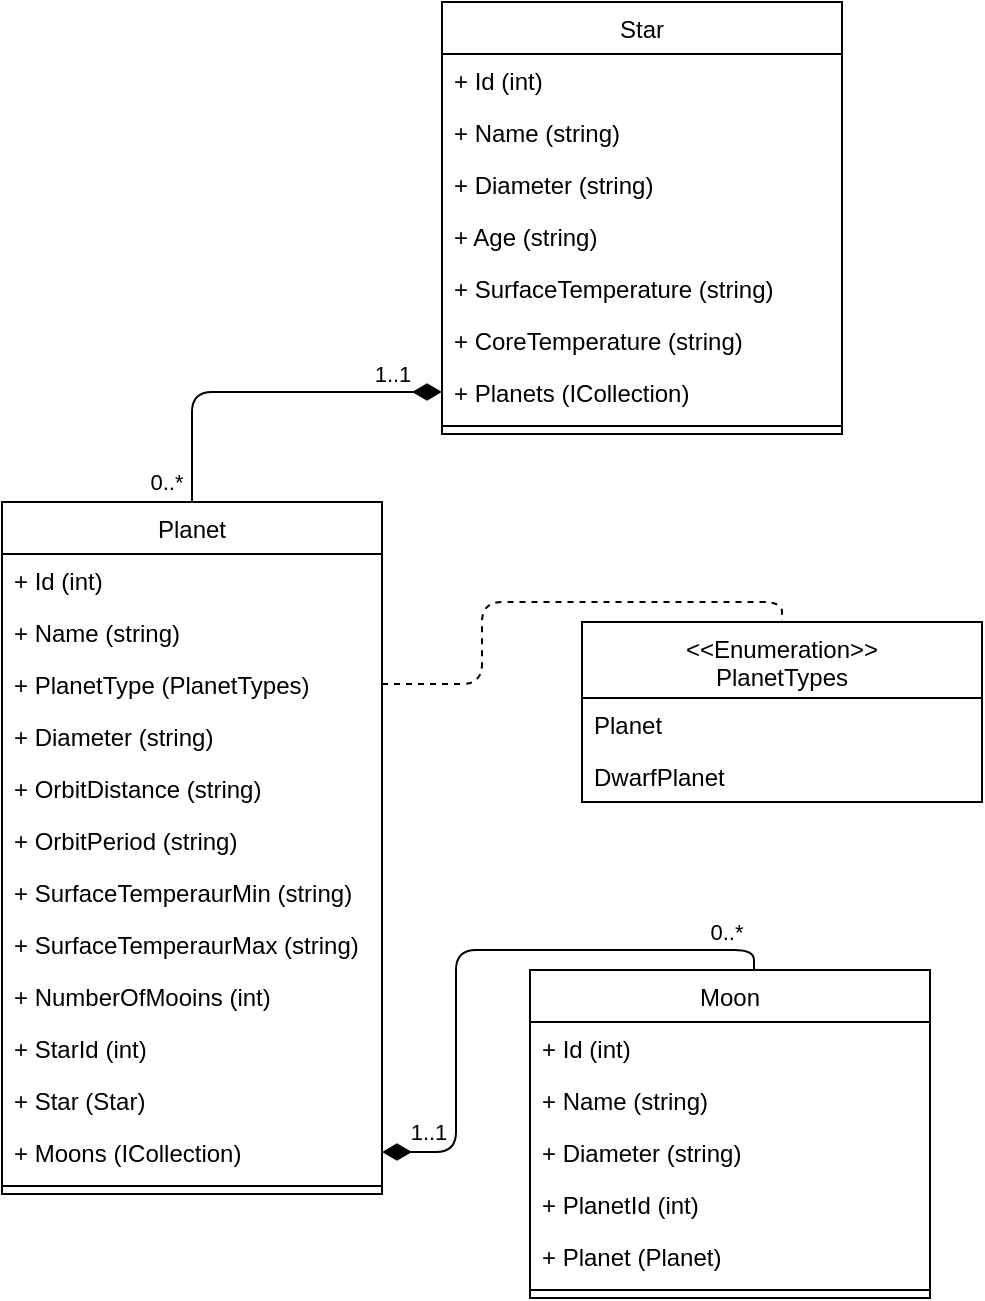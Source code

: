 <mxfile version="14.1.8" type="device"><diagram id="C5RBs43oDa-KdzZeNtuy" name="Page-1"><mxGraphModel dx="685" dy="626" grid="1" gridSize="10" guides="1" tooltips="1" connect="1" arrows="1" fold="1" page="1" pageScale="1" pageWidth="827" pageHeight="1169" math="0" shadow="0"><root><mxCell id="WIyWlLk6GJQsqaUBKTNV-0"/><mxCell id="WIyWlLk6GJQsqaUBKTNV-1" parent="WIyWlLk6GJQsqaUBKTNV-0"/><mxCell id="zkfFHV4jXpPFQw0GAbJ--0" value="Planet" style="swimlane;fontStyle=0;align=center;verticalAlign=top;childLayout=stackLayout;horizontal=1;startSize=26;horizontalStack=0;resizeParent=1;resizeLast=0;collapsible=1;marginBottom=0;rounded=0;shadow=0;strokeWidth=1;" parent="WIyWlLk6GJQsqaUBKTNV-1" vertex="1"><mxGeometry x="150" y="350" width="190" height="346" as="geometry"><mxRectangle x="230" y="140" width="160" height="26" as="alternateBounds"/></mxGeometry></mxCell><mxCell id="zkfFHV4jXpPFQw0GAbJ--1" value="+ Id (int)" style="text;align=left;verticalAlign=top;spacingLeft=4;spacingRight=4;overflow=hidden;rotatable=0;points=[[0,0.5],[1,0.5]];portConstraint=eastwest;" parent="zkfFHV4jXpPFQw0GAbJ--0" vertex="1"><mxGeometry y="26" width="190" height="26" as="geometry"/></mxCell><mxCell id="zkfFHV4jXpPFQw0GAbJ--2" value="+ Name (string)" style="text;align=left;verticalAlign=top;spacingLeft=4;spacingRight=4;overflow=hidden;rotatable=0;points=[[0,0.5],[1,0.5]];portConstraint=eastwest;rounded=0;shadow=0;html=0;" parent="zkfFHV4jXpPFQw0GAbJ--0" vertex="1"><mxGeometry y="52" width="190" height="26" as="geometry"/></mxCell><mxCell id="zkfFHV4jXpPFQw0GAbJ--3" value="+ PlanetType (PlanetTypes)" style="text;align=left;verticalAlign=top;spacingLeft=4;spacingRight=4;overflow=hidden;rotatable=0;points=[[0,0.5],[1,0.5]];portConstraint=eastwest;rounded=0;shadow=0;html=0;" parent="zkfFHV4jXpPFQw0GAbJ--0" vertex="1"><mxGeometry y="78" width="190" height="26" as="geometry"/></mxCell><mxCell id="qjdb0sXJ_N8p3GBNXL_I-1" value="+ Diameter (string)" style="text;align=left;verticalAlign=top;spacingLeft=4;spacingRight=4;overflow=hidden;rotatable=0;points=[[0,0.5],[1,0.5]];portConstraint=eastwest;rounded=0;shadow=0;html=0;" vertex="1" parent="zkfFHV4jXpPFQw0GAbJ--0"><mxGeometry y="104" width="190" height="26" as="geometry"/></mxCell><mxCell id="qjdb0sXJ_N8p3GBNXL_I-3" value="+ OrbitDistance (string)" style="text;align=left;verticalAlign=top;spacingLeft=4;spacingRight=4;overflow=hidden;rotatable=0;points=[[0,0.5],[1,0.5]];portConstraint=eastwest;rounded=0;shadow=0;html=0;" vertex="1" parent="zkfFHV4jXpPFQw0GAbJ--0"><mxGeometry y="130" width="190" height="26" as="geometry"/></mxCell><mxCell id="qjdb0sXJ_N8p3GBNXL_I-4" value="+ OrbitPeriod (string)" style="text;align=left;verticalAlign=top;spacingLeft=4;spacingRight=4;overflow=hidden;rotatable=0;points=[[0,0.5],[1,0.5]];portConstraint=eastwest;rounded=0;shadow=0;html=0;" vertex="1" parent="zkfFHV4jXpPFQw0GAbJ--0"><mxGeometry y="156" width="190" height="26" as="geometry"/></mxCell><mxCell id="qjdb0sXJ_N8p3GBNXL_I-5" value="+ SurfaceTemperaurMin (string)" style="text;align=left;verticalAlign=top;spacingLeft=4;spacingRight=4;overflow=hidden;rotatable=0;points=[[0,0.5],[1,0.5]];portConstraint=eastwest;rounded=0;shadow=0;html=0;" vertex="1" parent="zkfFHV4jXpPFQw0GAbJ--0"><mxGeometry y="182" width="190" height="26" as="geometry"/></mxCell><mxCell id="qjdb0sXJ_N8p3GBNXL_I-6" value="+ SurfaceTemperaurMax (string)" style="text;align=left;verticalAlign=top;spacingLeft=4;spacingRight=4;overflow=hidden;rotatable=0;points=[[0,0.5],[1,0.5]];portConstraint=eastwest;rounded=0;shadow=0;html=0;" vertex="1" parent="zkfFHV4jXpPFQw0GAbJ--0"><mxGeometry y="208" width="190" height="26" as="geometry"/></mxCell><mxCell id="qjdb0sXJ_N8p3GBNXL_I-7" value="+ NumberOfMooins (int)" style="text;align=left;verticalAlign=top;spacingLeft=4;spacingRight=4;overflow=hidden;rotatable=0;points=[[0,0.5],[1,0.5]];portConstraint=eastwest;rounded=0;shadow=0;html=0;" vertex="1" parent="zkfFHV4jXpPFQw0GAbJ--0"><mxGeometry y="234" width="190" height="26" as="geometry"/></mxCell><mxCell id="qjdb0sXJ_N8p3GBNXL_I-9" value="+ StarId (int)" style="text;align=left;verticalAlign=top;spacingLeft=4;spacingRight=4;overflow=hidden;rotatable=0;points=[[0,0.5],[1,0.5]];portConstraint=eastwest;rounded=0;shadow=0;html=0;" vertex="1" parent="zkfFHV4jXpPFQw0GAbJ--0"><mxGeometry y="260" width="190" height="26" as="geometry"/></mxCell><mxCell id="qjdb0sXJ_N8p3GBNXL_I-8" value="+ Star (Star)" style="text;align=left;verticalAlign=top;spacingLeft=4;spacingRight=4;overflow=hidden;rotatable=0;points=[[0,0.5],[1,0.5]];portConstraint=eastwest;rounded=0;shadow=0;html=0;" vertex="1" parent="zkfFHV4jXpPFQw0GAbJ--0"><mxGeometry y="286" width="190" height="26" as="geometry"/></mxCell><mxCell id="qjdb0sXJ_N8p3GBNXL_I-10" value="+ Moons (ICollection)" style="text;align=left;verticalAlign=top;spacingLeft=4;spacingRight=4;overflow=hidden;rotatable=0;points=[[0,0.5],[1,0.5]];portConstraint=eastwest;rounded=0;shadow=0;html=0;" vertex="1" parent="zkfFHV4jXpPFQw0GAbJ--0"><mxGeometry y="312" width="190" height="26" as="geometry"/></mxCell><mxCell id="zkfFHV4jXpPFQw0GAbJ--4" value="" style="line;html=1;strokeWidth=1;align=left;verticalAlign=middle;spacingTop=-1;spacingLeft=3;spacingRight=3;rotatable=0;labelPosition=right;points=[];portConstraint=eastwest;" parent="zkfFHV4jXpPFQw0GAbJ--0" vertex="1"><mxGeometry y="338" width="190" height="8" as="geometry"/></mxCell><mxCell id="zkfFHV4jXpPFQw0GAbJ--6" value="Star" style="swimlane;fontStyle=0;align=center;verticalAlign=top;childLayout=stackLayout;horizontal=1;startSize=26;horizontalStack=0;resizeParent=1;resizeLast=0;collapsible=1;marginBottom=0;rounded=0;shadow=0;strokeWidth=1;" parent="WIyWlLk6GJQsqaUBKTNV-1" vertex="1"><mxGeometry x="370" y="100" width="200" height="216" as="geometry"><mxRectangle x="130" y="380" width="160" height="26" as="alternateBounds"/></mxGeometry></mxCell><mxCell id="zkfFHV4jXpPFQw0GAbJ--7" value="+ Id (int)" style="text;align=left;verticalAlign=top;spacingLeft=4;spacingRight=4;overflow=hidden;rotatable=0;points=[[0,0.5],[1,0.5]];portConstraint=eastwest;" parent="zkfFHV4jXpPFQw0GAbJ--6" vertex="1"><mxGeometry y="26" width="200" height="26" as="geometry"/></mxCell><mxCell id="zkfFHV4jXpPFQw0GAbJ--8" value="+ Name (string)" style="text;align=left;verticalAlign=top;spacingLeft=4;spacingRight=4;overflow=hidden;rotatable=0;points=[[0,0.5],[1,0.5]];portConstraint=eastwest;rounded=0;shadow=0;html=0;" parent="zkfFHV4jXpPFQw0GAbJ--6" vertex="1"><mxGeometry y="52" width="200" height="26" as="geometry"/></mxCell><mxCell id="qjdb0sXJ_N8p3GBNXL_I-11" value="+ Diameter (string)" style="text;align=left;verticalAlign=top;spacingLeft=4;spacingRight=4;overflow=hidden;rotatable=0;points=[[0,0.5],[1,0.5]];portConstraint=eastwest;rounded=0;shadow=0;html=0;" vertex="1" parent="zkfFHV4jXpPFQw0GAbJ--6"><mxGeometry y="78" width="200" height="26" as="geometry"/></mxCell><mxCell id="qjdb0sXJ_N8p3GBNXL_I-12" value="+ Age (string)" style="text;align=left;verticalAlign=top;spacingLeft=4;spacingRight=4;overflow=hidden;rotatable=0;points=[[0,0.5],[1,0.5]];portConstraint=eastwest;rounded=0;shadow=0;html=0;" vertex="1" parent="zkfFHV4jXpPFQw0GAbJ--6"><mxGeometry y="104" width="200" height="26" as="geometry"/></mxCell><mxCell id="qjdb0sXJ_N8p3GBNXL_I-13" value="+ SurfaceTemperature (string)" style="text;align=left;verticalAlign=top;spacingLeft=4;spacingRight=4;overflow=hidden;rotatable=0;points=[[0,0.5],[1,0.5]];portConstraint=eastwest;rounded=0;shadow=0;html=0;" vertex="1" parent="zkfFHV4jXpPFQw0GAbJ--6"><mxGeometry y="130" width="200" height="26" as="geometry"/></mxCell><mxCell id="qjdb0sXJ_N8p3GBNXL_I-14" value="+ CoreTemperature (string)" style="text;align=left;verticalAlign=top;spacingLeft=4;spacingRight=4;overflow=hidden;rotatable=0;points=[[0,0.5],[1,0.5]];portConstraint=eastwest;rounded=0;shadow=0;html=0;" vertex="1" parent="zkfFHV4jXpPFQw0GAbJ--6"><mxGeometry y="156" width="200" height="26" as="geometry"/></mxCell><mxCell id="qjdb0sXJ_N8p3GBNXL_I-15" value="+ Planets (ICollection)" style="text;align=left;verticalAlign=top;spacingLeft=4;spacingRight=4;overflow=hidden;rotatable=0;points=[[0,0.5],[1,0.5]];portConstraint=eastwest;rounded=0;shadow=0;html=0;" vertex="1" parent="zkfFHV4jXpPFQw0GAbJ--6"><mxGeometry y="182" width="200" height="26" as="geometry"/></mxCell><mxCell id="zkfFHV4jXpPFQw0GAbJ--9" value="" style="line;html=1;strokeWidth=1;align=left;verticalAlign=middle;spacingTop=-1;spacingLeft=3;spacingRight=3;rotatable=0;labelPosition=right;points=[];portConstraint=eastwest;" parent="zkfFHV4jXpPFQw0GAbJ--6" vertex="1"><mxGeometry y="208" width="200" height="8" as="geometry"/></mxCell><mxCell id="qjdb0sXJ_N8p3GBNXL_I-23" value="" style="endArrow=diamondThin;html=1;fontSize=11;entryX=0;entryY=0.5;entryDx=0;entryDy=0;exitX=0.5;exitY=0;exitDx=0;exitDy=0;edgeStyle=orthogonalEdgeStyle;startArrow=none;startFill=0;endFill=1;endSize=12;" edge="1" parent="WIyWlLk6GJQsqaUBKTNV-1" source="zkfFHV4jXpPFQw0GAbJ--0" target="qjdb0sXJ_N8p3GBNXL_I-15"><mxGeometry width="50" height="50" relative="1" as="geometry"><mxPoint x="260" y="340" as="sourcePoint"/><mxPoint x="310" y="290" as="targetPoint"/></mxGeometry></mxCell><mxCell id="qjdb0sXJ_N8p3GBNXL_I-24" value="1..1" style="edgeLabel;html=1;align=center;verticalAlign=middle;resizable=0;points=[];fontSize=11;" vertex="1" connectable="0" parent="qjdb0sXJ_N8p3GBNXL_I-23"><mxGeometry x="0.8" y="1" relative="1" as="geometry"><mxPoint x="-7" y="-8" as="offset"/></mxGeometry></mxCell><mxCell id="qjdb0sXJ_N8p3GBNXL_I-25" value="0..*" style="edgeLabel;html=1;align=center;verticalAlign=middle;resizable=0;points=[];fontSize=11;" vertex="1" connectable="0" parent="qjdb0sXJ_N8p3GBNXL_I-23"><mxGeometry x="-0.78" y="1" relative="1" as="geometry"><mxPoint x="-12" y="10" as="offset"/></mxGeometry></mxCell><mxCell id="qjdb0sXJ_N8p3GBNXL_I-26" value="Moon" style="swimlane;fontStyle=0;align=center;verticalAlign=top;childLayout=stackLayout;horizontal=1;startSize=26;horizontalStack=0;resizeParent=1;resizeLast=0;collapsible=1;marginBottom=0;rounded=0;shadow=0;strokeWidth=1;" vertex="1" parent="WIyWlLk6GJQsqaUBKTNV-1"><mxGeometry x="414" y="584" width="200" height="164" as="geometry"><mxRectangle x="130" y="380" width="160" height="26" as="alternateBounds"/></mxGeometry></mxCell><mxCell id="qjdb0sXJ_N8p3GBNXL_I-27" value="+ Id (int)" style="text;align=left;verticalAlign=top;spacingLeft=4;spacingRight=4;overflow=hidden;rotatable=0;points=[[0,0.5],[1,0.5]];portConstraint=eastwest;" vertex="1" parent="qjdb0sXJ_N8p3GBNXL_I-26"><mxGeometry y="26" width="200" height="26" as="geometry"/></mxCell><mxCell id="qjdb0sXJ_N8p3GBNXL_I-28" value="+ Name (string)" style="text;align=left;verticalAlign=top;spacingLeft=4;spacingRight=4;overflow=hidden;rotatable=0;points=[[0,0.5],[1,0.5]];portConstraint=eastwest;rounded=0;shadow=0;html=0;" vertex="1" parent="qjdb0sXJ_N8p3GBNXL_I-26"><mxGeometry y="52" width="200" height="26" as="geometry"/></mxCell><mxCell id="qjdb0sXJ_N8p3GBNXL_I-29" value="+ Diameter (string)" style="text;align=left;verticalAlign=top;spacingLeft=4;spacingRight=4;overflow=hidden;rotatable=0;points=[[0,0.5],[1,0.5]];portConstraint=eastwest;rounded=0;shadow=0;html=0;" vertex="1" parent="qjdb0sXJ_N8p3GBNXL_I-26"><mxGeometry y="78" width="200" height="26" as="geometry"/></mxCell><mxCell id="qjdb0sXJ_N8p3GBNXL_I-44" value="+ PlanetId (int)" style="text;align=left;verticalAlign=top;spacingLeft=4;spacingRight=4;overflow=hidden;rotatable=0;points=[[0,0.5],[1,0.5]];portConstraint=eastwest;rounded=0;shadow=0;html=0;" vertex="1" parent="qjdb0sXJ_N8p3GBNXL_I-26"><mxGeometry y="104" width="200" height="26" as="geometry"/></mxCell><mxCell id="qjdb0sXJ_N8p3GBNXL_I-45" value="+ Planet (Planet)" style="text;align=left;verticalAlign=top;spacingLeft=4;spacingRight=4;overflow=hidden;rotatable=0;points=[[0,0.5],[1,0.5]];portConstraint=eastwest;rounded=0;shadow=0;html=0;" vertex="1" parent="qjdb0sXJ_N8p3GBNXL_I-26"><mxGeometry y="130" width="200" height="26" as="geometry"/></mxCell><mxCell id="qjdb0sXJ_N8p3GBNXL_I-34" value="" style="line;html=1;strokeWidth=1;align=left;verticalAlign=middle;spacingTop=-1;spacingLeft=3;spacingRight=3;rotatable=0;labelPosition=right;points=[];portConstraint=eastwest;" vertex="1" parent="qjdb0sXJ_N8p3GBNXL_I-26"><mxGeometry y="156" width="200" height="8" as="geometry"/></mxCell><mxCell id="qjdb0sXJ_N8p3GBNXL_I-35" value="" style="endArrow=diamondThin;html=1;fontSize=11;exitX=0.56;exitY=0;exitDx=0;exitDy=0;edgeStyle=orthogonalEdgeStyle;startArrow=none;startFill=0;endFill=1;endSize=12;entryX=1;entryY=0.5;entryDx=0;entryDy=0;exitPerimeter=0;" edge="1" parent="WIyWlLk6GJQsqaUBKTNV-1" source="qjdb0sXJ_N8p3GBNXL_I-26" target="qjdb0sXJ_N8p3GBNXL_I-10"><mxGeometry width="50" height="50" relative="1" as="geometry"><mxPoint x="255" y="360" as="sourcePoint"/><mxPoint x="410" y="540" as="targetPoint"/></mxGeometry></mxCell><mxCell id="qjdb0sXJ_N8p3GBNXL_I-36" value="1..1" style="edgeLabel;html=1;align=center;verticalAlign=middle;resizable=0;points=[];fontSize=11;" vertex="1" connectable="0" parent="qjdb0sXJ_N8p3GBNXL_I-35"><mxGeometry x="0.8" y="1" relative="1" as="geometry"><mxPoint x="-7" y="-11" as="offset"/></mxGeometry></mxCell><mxCell id="qjdb0sXJ_N8p3GBNXL_I-37" value="0..*" style="edgeLabel;html=1;align=center;verticalAlign=middle;resizable=0;points=[];fontSize=11;" vertex="1" connectable="0" parent="qjdb0sXJ_N8p3GBNXL_I-35"><mxGeometry x="-0.78" y="1" relative="1" as="geometry"><mxPoint x="8" y="-10" as="offset"/></mxGeometry></mxCell><mxCell id="qjdb0sXJ_N8p3GBNXL_I-38" value="&lt;&lt;Enumeration&gt;&gt;&#10;PlanetTypes" style="swimlane;fontStyle=0;align=center;verticalAlign=top;childLayout=stackLayout;horizontal=1;startSize=38;horizontalStack=0;resizeParent=1;resizeLast=0;collapsible=1;marginBottom=0;rounded=0;shadow=0;strokeWidth=1;" vertex="1" parent="WIyWlLk6GJQsqaUBKTNV-1"><mxGeometry x="440" y="410" width="200" height="90" as="geometry"><mxRectangle x="130" y="380" width="160" height="26" as="alternateBounds"/></mxGeometry></mxCell><mxCell id="qjdb0sXJ_N8p3GBNXL_I-39" value="Planet" style="text;align=left;verticalAlign=top;spacingLeft=4;spacingRight=4;overflow=hidden;rotatable=0;points=[[0,0.5],[1,0.5]];portConstraint=eastwest;" vertex="1" parent="qjdb0sXJ_N8p3GBNXL_I-38"><mxGeometry y="38" width="200" height="26" as="geometry"/></mxCell><mxCell id="qjdb0sXJ_N8p3GBNXL_I-40" value="DwarfPlanet" style="text;align=left;verticalAlign=top;spacingLeft=4;spacingRight=4;overflow=hidden;rotatable=0;points=[[0,0.5],[1,0.5]];portConstraint=eastwest;rounded=0;shadow=0;html=0;" vertex="1" parent="qjdb0sXJ_N8p3GBNXL_I-38"><mxGeometry y="64" width="200" height="26" as="geometry"/></mxCell><mxCell id="qjdb0sXJ_N8p3GBNXL_I-43" value="" style="endArrow=none;dashed=1;html=1;fontSize=11;exitX=1;exitY=0.5;exitDx=0;exitDy=0;entryX=0.5;entryY=0;entryDx=0;entryDy=0;edgeStyle=orthogonalEdgeStyle;" edge="1" parent="WIyWlLk6GJQsqaUBKTNV-1" source="zkfFHV4jXpPFQw0GAbJ--3" target="qjdb0sXJ_N8p3GBNXL_I-38"><mxGeometry width="50" height="50" relative="1" as="geometry"><mxPoint x="380" y="440" as="sourcePoint"/><mxPoint x="430" y="390" as="targetPoint"/></mxGeometry></mxCell></root></mxGraphModel></diagram></mxfile>